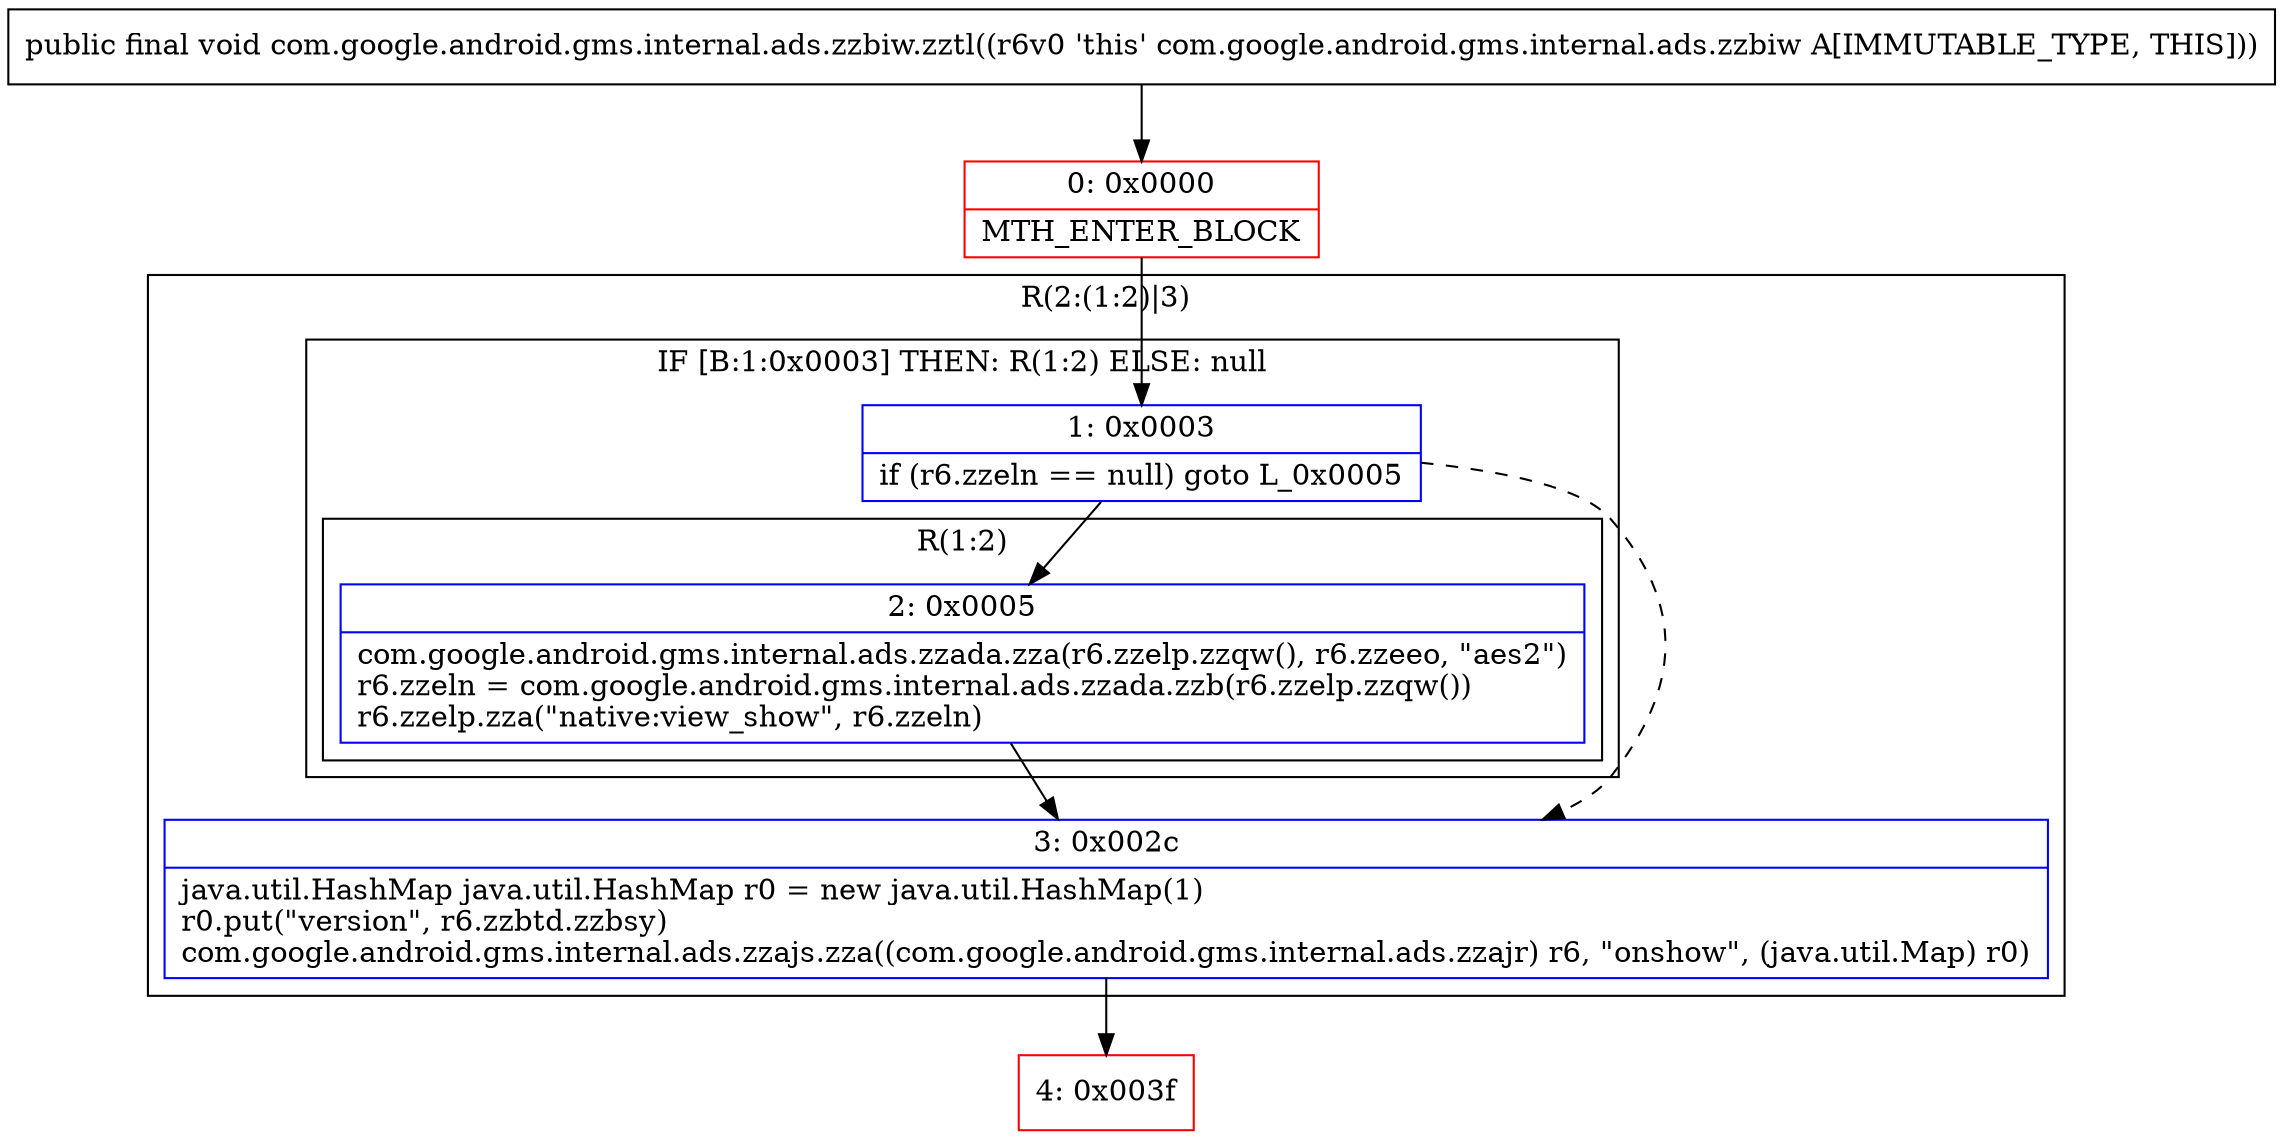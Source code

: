 digraph "CFG forcom.google.android.gms.internal.ads.zzbiw.zztl()V" {
subgraph cluster_Region_363644521 {
label = "R(2:(1:2)|3)";
node [shape=record,color=blue];
subgraph cluster_IfRegion_1150716094 {
label = "IF [B:1:0x0003] THEN: R(1:2) ELSE: null";
node [shape=record,color=blue];
Node_1 [shape=record,label="{1\:\ 0x0003|if (r6.zzeln == null) goto L_0x0005\l}"];
subgraph cluster_Region_1602192395 {
label = "R(1:2)";
node [shape=record,color=blue];
Node_2 [shape=record,label="{2\:\ 0x0005|com.google.android.gms.internal.ads.zzada.zza(r6.zzelp.zzqw(), r6.zzeeo, \"aes2\")\lr6.zzeln = com.google.android.gms.internal.ads.zzada.zzb(r6.zzelp.zzqw())\lr6.zzelp.zza(\"native:view_show\", r6.zzeln)\l}"];
}
}
Node_3 [shape=record,label="{3\:\ 0x002c|java.util.HashMap java.util.HashMap r0 = new java.util.HashMap(1)\lr0.put(\"version\", r6.zzbtd.zzbsy)\lcom.google.android.gms.internal.ads.zzajs.zza((com.google.android.gms.internal.ads.zzajr) r6, \"onshow\", (java.util.Map) r0)\l}"];
}
Node_0 [shape=record,color=red,label="{0\:\ 0x0000|MTH_ENTER_BLOCK\l}"];
Node_4 [shape=record,color=red,label="{4\:\ 0x003f}"];
MethodNode[shape=record,label="{public final void com.google.android.gms.internal.ads.zzbiw.zztl((r6v0 'this' com.google.android.gms.internal.ads.zzbiw A[IMMUTABLE_TYPE, THIS])) }"];
MethodNode -> Node_0;
Node_1 -> Node_2;
Node_1 -> Node_3[style=dashed];
Node_2 -> Node_3;
Node_3 -> Node_4;
Node_0 -> Node_1;
}

